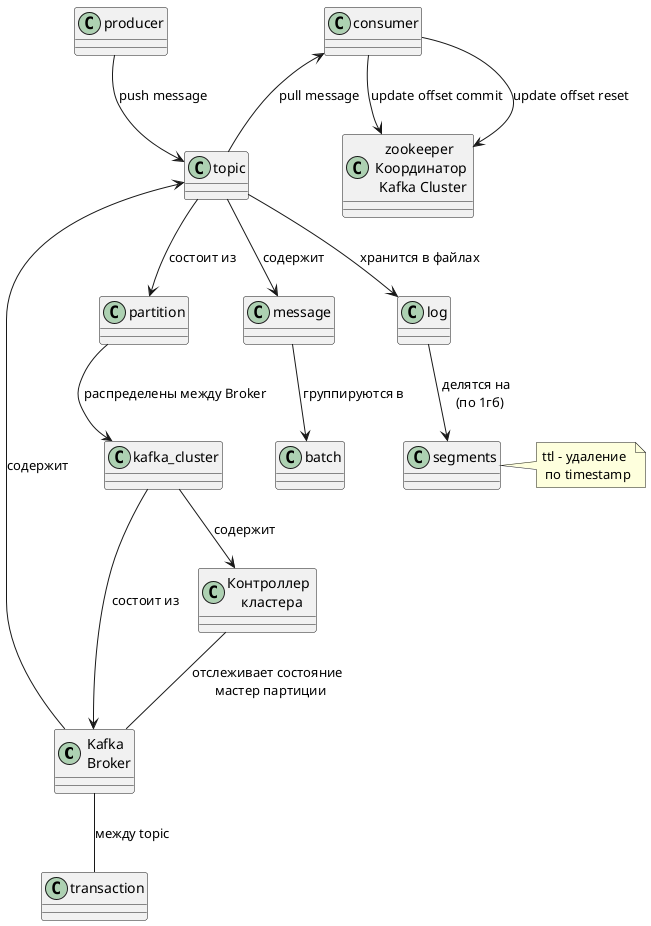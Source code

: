 @startuml (id=Jenkins)

class kafka as "Kafka \n Broker"
class zookeeper as "zookeeper \n Координатор \n Kafka Cluster"
' отвечает за назначение мастеров партиций и отслеживает состояние брокеров
class kafka_controller as "Контроллер \n кластера"

kafka_cluster --> kafka: состоит из
kafka_cluster --> kafka_controller: содержит
kafka_controller -- kafka: отслеживает состояние \n мастер партиции 

kafka --> topic : содержит
topic --> partition : состоит из
partition --> kafka_cluster: распределены между Broker

topic --> message: содержит
message --> batch: группируются в
producer --> topic : push message
consumer <-- topic : pull message
consumer --> zookeeper: update offset commit
consumer --> zookeeper: update offset reset

kafka -- transaction: между topic
' pipeline "1" --> "*" stage : включает
' pipeline --> jenkins_file : описывает

topic --> log: хранится в файлах
log --> segments: делятся на \n (по 1гб)
note right: ttl - удаление \n по timestamp

@enduml